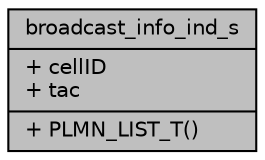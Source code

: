 digraph "broadcast_info_ind_s"
{
 // LATEX_PDF_SIZE
  edge [fontname="Helvetica",fontsize="10",labelfontname="Helvetica",labelfontsize="10"];
  node [fontname="Helvetica",fontsize="10",shape=record];
  Node1 [label="{broadcast_info_ind_s\n|+ cellID\l+ tac\l|+ PLMN_LIST_T()\l}",height=0.2,width=0.4,color="black", fillcolor="grey75", style="filled", fontcolor="black",tooltip=" "];
}
